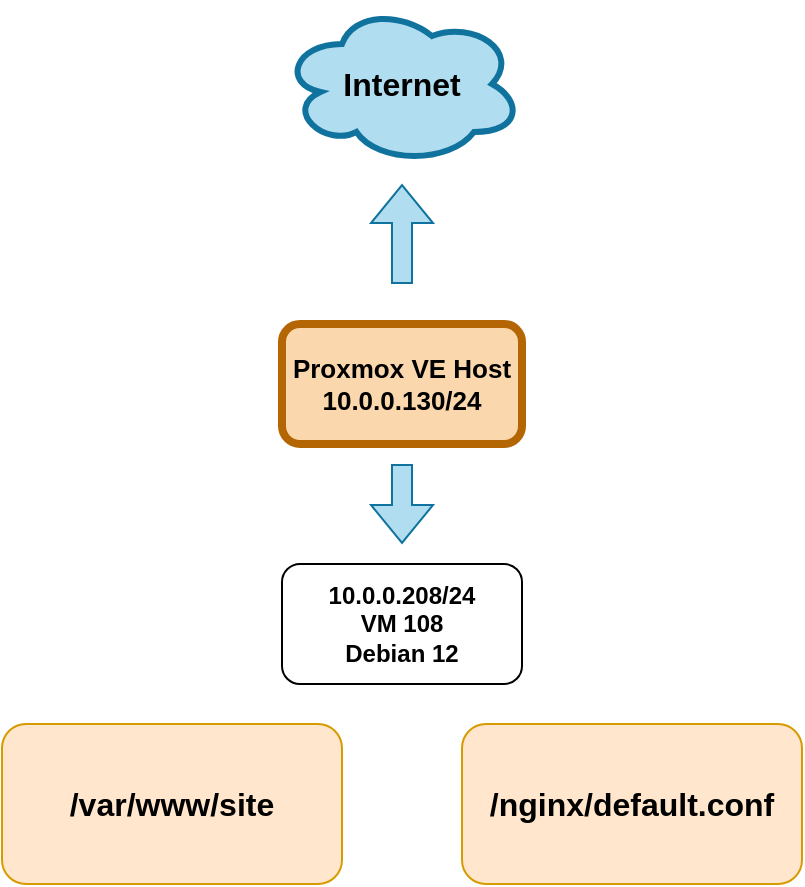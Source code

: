 <mxfile version="27.0.6">
  <diagram name="Strona-1" id="SjAjPDqA4x-WWcE_UVlV">
    <mxGraphModel dx="1186" dy="759" grid="1" gridSize="10" guides="1" tooltips="1" connect="1" arrows="1" fold="1" page="1" pageScale="1" pageWidth="827" pageHeight="1169" math="0" shadow="0">
      <root>
        <mxCell id="0" />
        <mxCell id="1" parent="0" />
        <mxCell id="PfSyRAKtlgNX0jLCFiTX-2" value="" style="rounded=1;whiteSpace=wrap;html=1;fillColor=#ffe6cc;strokeColor=#d79b00;" vertex="1" parent="1">
          <mxGeometry x="200" y="480" width="170" height="80" as="geometry" />
        </mxCell>
        <mxCell id="PfSyRAKtlgNX0jLCFiTX-1" value="&lt;font face=&quot;Helvetica&quot; style=&quot;font-size: 13px;&quot;&gt;&lt;b style=&quot;&quot;&gt;Proxmox VE Host&lt;/b&gt;&lt;/font&gt;&lt;div&gt;&lt;font face=&quot;Helvetica&quot; style=&quot;font-size: 13px;&quot;&gt;&lt;b style=&quot;&quot;&gt;10.0.0.130/24&lt;/b&gt;&lt;/font&gt;&lt;/div&gt;" style="rounded=1;whiteSpace=wrap;html=1;fillColor=#fad7ac;strokeColor=#b46504;strokeWidth=4;" vertex="1" parent="1">
          <mxGeometry x="340" y="280" width="120" height="60" as="geometry" />
        </mxCell>
        <mxCell id="PfSyRAKtlgNX0jLCFiTX-3" value="&lt;div&gt;10.0.0.208/24&lt;/div&gt;VM 108&lt;div&gt;Debian 12&lt;/div&gt;" style="rounded=1;whiteSpace=wrap;html=1;fontStyle=1;" vertex="1" parent="1">
          <mxGeometry x="340" y="400" width="120" height="60" as="geometry" />
        </mxCell>
        <mxCell id="PfSyRAKtlgNX0jLCFiTX-4" value="&lt;b&gt;&lt;font style=&quot;font-size: 16px;&quot;&gt;/var/www/site&lt;/font&gt;&lt;/b&gt;" style="text;html=1;align=center;verticalAlign=middle;whiteSpace=wrap;rounded=0;" vertex="1" parent="1">
          <mxGeometry x="230" y="490" width="110" height="60" as="geometry" />
        </mxCell>
        <mxCell id="PfSyRAKtlgNX0jLCFiTX-5" value="&lt;b&gt;&lt;font style=&quot;font-size: 16px;&quot;&gt;Internet&lt;/font&gt;&lt;/b&gt;" style="ellipse;shape=cloud;whiteSpace=wrap;html=1;fillColor=#b1ddf0;strokeColor=#10739e;strokeWidth=3;" vertex="1" parent="1">
          <mxGeometry x="340" y="120" width="120" height="80" as="geometry" />
        </mxCell>
        <mxCell id="PfSyRAKtlgNX0jLCFiTX-6" value="" style="shape=flexArrow;endArrow=classic;html=1;rounded=0;fillColor=#b1ddf0;strokeColor=#10739e;" edge="1" parent="1">
          <mxGeometry width="50" height="50" relative="1" as="geometry">
            <mxPoint x="400" y="260" as="sourcePoint" />
            <mxPoint x="400" y="210" as="targetPoint" />
          </mxGeometry>
        </mxCell>
        <mxCell id="PfSyRAKtlgNX0jLCFiTX-8" value="" style="shape=flexArrow;endArrow=classic;html=1;rounded=0;fillColor=#b1ddf0;strokeColor=#10739e;" edge="1" parent="1">
          <mxGeometry width="50" height="50" relative="1" as="geometry">
            <mxPoint x="400" y="350" as="sourcePoint" />
            <mxPoint x="400" y="390" as="targetPoint" />
          </mxGeometry>
        </mxCell>
        <mxCell id="PfSyRAKtlgNX0jLCFiTX-9" value="" style="rounded=1;whiteSpace=wrap;html=1;fillColor=#ffe6cc;strokeColor=#d79b00;" vertex="1" parent="1">
          <mxGeometry x="430" y="480" width="170" height="80" as="geometry" />
        </mxCell>
        <mxCell id="PfSyRAKtlgNX0jLCFiTX-10" value="&lt;b&gt;&lt;font style=&quot;font-size: 16px;&quot;&gt;/nginx/default.conf&lt;/font&gt;&lt;/b&gt;" style="text;html=1;align=center;verticalAlign=middle;whiteSpace=wrap;rounded=0;" vertex="1" parent="1">
          <mxGeometry x="460" y="490" width="110" height="60" as="geometry" />
        </mxCell>
      </root>
    </mxGraphModel>
  </diagram>
</mxfile>
